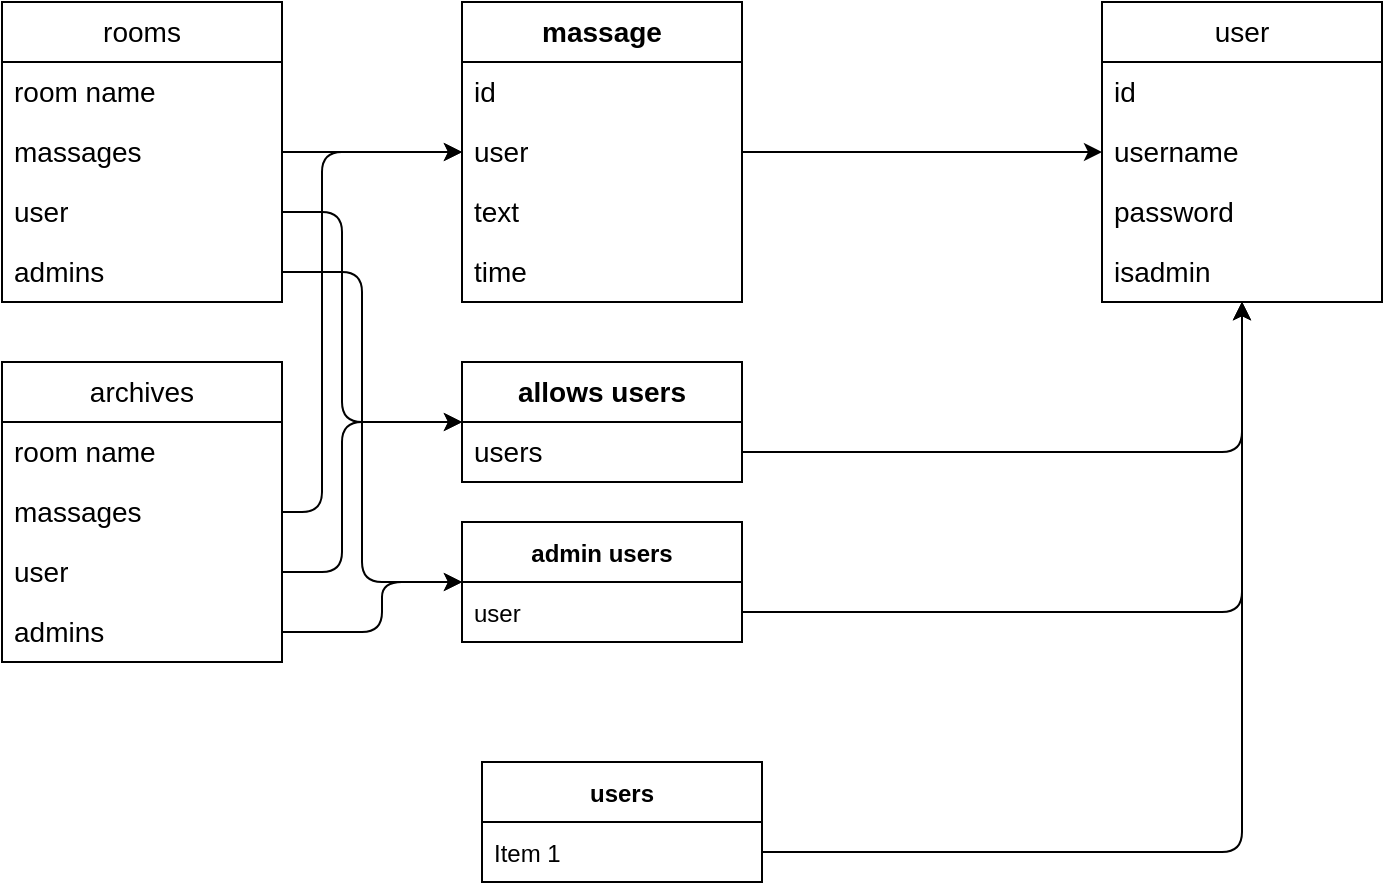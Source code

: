 <mxfile>
    <diagram id="Ml2dGVcdlFa9VVf0Y3eY" name="Page-1">
        <mxGraphModel dx="1112" dy="782" grid="1" gridSize="10" guides="1" tooltips="1" connect="1" arrows="1" fold="1" page="1" pageScale="1" pageWidth="850" pageHeight="1100" math="0" shadow="0">
            <root>
                <mxCell id="0"/>
                <mxCell id="1" parent="0"/>
                <mxCell id="07kP67LV0Qa-peX4RKDk-24" value="rooms" style="swimlane;fontStyle=0;childLayout=stackLayout;horizontal=1;startSize=30;horizontalStack=0;resizeParent=1;resizeParentMax=0;resizeLast=0;collapsible=1;marginBottom=0;whiteSpace=wrap;html=1;strokeColor=default;fontSize=14;fillColor=none;" parent="1" vertex="1">
                    <mxGeometry x="30" y="200" width="140" height="150" as="geometry"/>
                </mxCell>
                <mxCell id="07kP67LV0Qa-peX4RKDk-25" value="room name" style="text;strokeColor=none;fillColor=none;align=left;verticalAlign=middle;spacingLeft=4;spacingRight=4;overflow=hidden;points=[[0,0.5],[1,0.5]];portConstraint=eastwest;rotatable=0;whiteSpace=wrap;html=1;fontSize=14;" parent="07kP67LV0Qa-peX4RKDk-24" vertex="1">
                    <mxGeometry y="30" width="140" height="30" as="geometry"/>
                </mxCell>
                <mxCell id="07kP67LV0Qa-peX4RKDk-26" value="massages" style="text;strokeColor=none;fillColor=none;align=left;verticalAlign=middle;spacingLeft=4;spacingRight=4;overflow=hidden;points=[[0,0.5],[1,0.5]];portConstraint=eastwest;rotatable=0;whiteSpace=wrap;html=1;fontSize=14;" parent="07kP67LV0Qa-peX4RKDk-24" vertex="1">
                    <mxGeometry y="60" width="140" height="30" as="geometry"/>
                </mxCell>
                <mxCell id="QWubxXTpUSNdcqHZoWqp-3" value="user" style="text;strokeColor=none;fillColor=none;align=left;verticalAlign=middle;spacingLeft=4;spacingRight=4;overflow=hidden;points=[[0,0.5],[1,0.5]];portConstraint=eastwest;rotatable=0;whiteSpace=wrap;html=1;fontSize=14;" parent="07kP67LV0Qa-peX4RKDk-24" vertex="1">
                    <mxGeometry y="90" width="140" height="30" as="geometry"/>
                </mxCell>
                <mxCell id="6" value="admins" style="text;strokeColor=none;fillColor=none;align=left;verticalAlign=middle;spacingLeft=4;spacingRight=4;overflow=hidden;points=[[0,0.5],[1,0.5]];portConstraint=eastwest;rotatable=0;whiteSpace=wrap;html=1;fontSize=14;" vertex="1" parent="07kP67LV0Qa-peX4RKDk-24">
                    <mxGeometry y="120" width="140" height="30" as="geometry"/>
                </mxCell>
                <mxCell id="07kP67LV0Qa-peX4RKDk-28" value="&lt;span style=&quot;font-weight: 700;&quot;&gt;allows users&lt;/span&gt;" style="swimlane;fontStyle=0;childLayout=stackLayout;horizontal=1;startSize=30;horizontalStack=0;resizeParent=1;resizeParentMax=0;resizeLast=0;collapsible=1;marginBottom=0;whiteSpace=wrap;html=1;strokeColor=default;fontSize=14;fillColor=none;" parent="1" vertex="1">
                    <mxGeometry x="260" y="380" width="140" height="60" as="geometry"/>
                </mxCell>
                <mxCell id="07kP67LV0Qa-peX4RKDk-29" value="users" style="text;strokeColor=none;fillColor=none;align=left;verticalAlign=middle;spacingLeft=4;spacingRight=4;overflow=hidden;points=[[0,0.5],[1,0.5]];portConstraint=eastwest;rotatable=0;whiteSpace=wrap;html=1;fontSize=14;" parent="07kP67LV0Qa-peX4RKDk-28" vertex="1">
                    <mxGeometry y="30" width="140" height="30" as="geometry"/>
                </mxCell>
                <mxCell id="07kP67LV0Qa-peX4RKDk-32" value="&lt;span style=&quot;font-weight: 700;&quot;&gt;massage&lt;/span&gt;" style="swimlane;fontStyle=0;childLayout=stackLayout;horizontal=1;startSize=30;horizontalStack=0;resizeParent=1;resizeParentMax=0;resizeLast=0;collapsible=1;marginBottom=0;whiteSpace=wrap;html=1;strokeColor=default;fontSize=14;fillColor=none;" parent="1" vertex="1">
                    <mxGeometry x="260" y="200" width="140" height="150" as="geometry"/>
                </mxCell>
                <mxCell id="07kP67LV0Qa-peX4RKDk-33" value="id" style="text;strokeColor=none;fillColor=none;align=left;verticalAlign=middle;spacingLeft=4;spacingRight=4;overflow=hidden;points=[[0,0.5],[1,0.5]];portConstraint=eastwest;rotatable=0;whiteSpace=wrap;html=1;fontSize=14;" parent="07kP67LV0Qa-peX4RKDk-32" vertex="1">
                    <mxGeometry y="30" width="140" height="30" as="geometry"/>
                </mxCell>
                <mxCell id="07kP67LV0Qa-peX4RKDk-34" value="user" style="text;strokeColor=none;fillColor=none;align=left;verticalAlign=middle;spacingLeft=4;spacingRight=4;overflow=hidden;points=[[0,0.5],[1,0.5]];portConstraint=eastwest;rotatable=0;whiteSpace=wrap;html=1;fontSize=14;" parent="07kP67LV0Qa-peX4RKDk-32" vertex="1">
                    <mxGeometry y="60" width="140" height="30" as="geometry"/>
                </mxCell>
                <mxCell id="07kP67LV0Qa-peX4RKDk-35" value="text" style="text;strokeColor=none;fillColor=none;align=left;verticalAlign=middle;spacingLeft=4;spacingRight=4;overflow=hidden;points=[[0,0.5],[1,0.5]];portConstraint=eastwest;rotatable=0;whiteSpace=wrap;html=1;fontSize=14;" parent="07kP67LV0Qa-peX4RKDk-32" vertex="1">
                    <mxGeometry y="90" width="140" height="30" as="geometry"/>
                </mxCell>
                <mxCell id="07kP67LV0Qa-peX4RKDk-41" value="time" style="text;strokeColor=none;fillColor=none;align=left;verticalAlign=middle;spacingLeft=4;spacingRight=4;overflow=hidden;points=[[0,0.5],[1,0.5]];portConstraint=eastwest;rotatable=0;whiteSpace=wrap;html=1;fontSize=14;" parent="07kP67LV0Qa-peX4RKDk-32" vertex="1">
                    <mxGeometry y="120" width="140" height="30" as="geometry"/>
                </mxCell>
                <mxCell id="07kP67LV0Qa-peX4RKDk-42" value="user" style="swimlane;fontStyle=0;childLayout=stackLayout;horizontal=1;startSize=30;horizontalStack=0;resizeParent=1;resizeParentMax=0;resizeLast=0;collapsible=1;marginBottom=0;whiteSpace=wrap;html=1;strokeColor=default;fontSize=14;fillColor=none;" parent="1" vertex="1">
                    <mxGeometry x="580" y="200" width="140" height="150" as="geometry"/>
                </mxCell>
                <mxCell id="07kP67LV0Qa-peX4RKDk-43" value="id" style="text;strokeColor=none;fillColor=none;align=left;verticalAlign=middle;spacingLeft=4;spacingRight=4;overflow=hidden;points=[[0,0.5],[1,0.5]];portConstraint=eastwest;rotatable=0;whiteSpace=wrap;html=1;fontSize=14;" parent="07kP67LV0Qa-peX4RKDk-42" vertex="1">
                    <mxGeometry y="30" width="140" height="30" as="geometry"/>
                </mxCell>
                <mxCell id="07kP67LV0Qa-peX4RKDk-44" value="username" style="text;strokeColor=none;fillColor=none;align=left;verticalAlign=middle;spacingLeft=4;spacingRight=4;overflow=hidden;points=[[0,0.5],[1,0.5]];portConstraint=eastwest;rotatable=0;whiteSpace=wrap;html=1;fontSize=14;" parent="07kP67LV0Qa-peX4RKDk-42" vertex="1">
                    <mxGeometry y="60" width="140" height="30" as="geometry"/>
                </mxCell>
                <mxCell id="07kP67LV0Qa-peX4RKDk-45" value="password" style="text;strokeColor=none;fillColor=none;align=left;verticalAlign=middle;spacingLeft=4;spacingRight=4;overflow=hidden;points=[[0,0.5],[1,0.5]];portConstraint=eastwest;rotatable=0;whiteSpace=wrap;html=1;fontSize=14;" parent="07kP67LV0Qa-peX4RKDk-42" vertex="1">
                    <mxGeometry y="90" width="140" height="30" as="geometry"/>
                </mxCell>
                <mxCell id="QWubxXTpUSNdcqHZoWqp-1" value="isadmin" style="text;strokeColor=none;fillColor=none;align=left;verticalAlign=middle;spacingLeft=4;spacingRight=4;overflow=hidden;points=[[0,0.5],[1,0.5]];portConstraint=eastwest;rotatable=0;whiteSpace=wrap;html=1;fontSize=14;" parent="07kP67LV0Qa-peX4RKDk-42" vertex="1">
                    <mxGeometry y="120" width="140" height="30" as="geometry"/>
                </mxCell>
                <mxCell id="2" value="admin users" style="swimlane;fontStyle=1;childLayout=stackLayout;horizontal=1;startSize=30;horizontalStack=0;resizeParent=1;resizeParentMax=0;resizeLast=0;collapsible=1;marginBottom=0;" vertex="1" parent="1">
                    <mxGeometry x="260" y="460" width="140" height="60" as="geometry"/>
                </mxCell>
                <mxCell id="3" value="user" style="text;strokeColor=none;fillColor=none;align=left;verticalAlign=middle;spacingLeft=4;spacingRight=4;overflow=hidden;points=[[0,0.5],[1,0.5]];portConstraint=eastwest;rotatable=0;" vertex="1" parent="2">
                    <mxGeometry y="30" width="140" height="30" as="geometry"/>
                </mxCell>
                <mxCell id="12" style="edgeStyle=none;html=1;exitX=1;exitY=0.5;exitDx=0;exitDy=0;" edge="1" parent="1" source="07kP67LV0Qa-peX4RKDk-29" target="07kP67LV0Qa-peX4RKDk-42">
                    <mxGeometry relative="1" as="geometry">
                        <Array as="points">
                            <mxPoint x="650" y="425"/>
                        </Array>
                    </mxGeometry>
                </mxCell>
                <mxCell id="14" style="edgeStyle=none;html=1;exitX=1;exitY=0.5;exitDx=0;exitDy=0;" edge="1" parent="1" source="3" target="07kP67LV0Qa-peX4RKDk-42">
                    <mxGeometry relative="1" as="geometry">
                        <Array as="points">
                            <mxPoint x="650" y="505"/>
                        </Array>
                    </mxGeometry>
                </mxCell>
                <mxCell id="15" value="archives" style="swimlane;fontStyle=0;childLayout=stackLayout;horizontal=1;startSize=30;horizontalStack=0;resizeParent=1;resizeParentMax=0;resizeLast=0;collapsible=1;marginBottom=0;whiteSpace=wrap;html=1;strokeColor=default;fontSize=14;fillColor=none;" vertex="1" parent="1">
                    <mxGeometry x="30" y="380" width="140" height="150" as="geometry"/>
                </mxCell>
                <mxCell id="16" value="room name" style="text;strokeColor=none;fillColor=none;align=left;verticalAlign=middle;spacingLeft=4;spacingRight=4;overflow=hidden;points=[[0,0.5],[1,0.5]];portConstraint=eastwest;rotatable=0;whiteSpace=wrap;html=1;fontSize=14;" vertex="1" parent="15">
                    <mxGeometry y="30" width="140" height="30" as="geometry"/>
                </mxCell>
                <mxCell id="17" value="massages" style="text;strokeColor=none;fillColor=none;align=left;verticalAlign=middle;spacingLeft=4;spacingRight=4;overflow=hidden;points=[[0,0.5],[1,0.5]];portConstraint=eastwest;rotatable=0;whiteSpace=wrap;html=1;fontSize=14;" vertex="1" parent="15">
                    <mxGeometry y="60" width="140" height="30" as="geometry"/>
                </mxCell>
                <mxCell id="18" value="user" style="text;strokeColor=none;fillColor=none;align=left;verticalAlign=middle;spacingLeft=4;spacingRight=4;overflow=hidden;points=[[0,0.5],[1,0.5]];portConstraint=eastwest;rotatable=0;whiteSpace=wrap;html=1;fontSize=14;" vertex="1" parent="15">
                    <mxGeometry y="90" width="140" height="30" as="geometry"/>
                </mxCell>
                <mxCell id="19" value="admins" style="text;strokeColor=none;fillColor=none;align=left;verticalAlign=middle;spacingLeft=4;spacingRight=4;overflow=hidden;points=[[0,0.5],[1,0.5]];portConstraint=eastwest;rotatable=0;whiteSpace=wrap;html=1;fontSize=14;" vertex="1" parent="15">
                    <mxGeometry y="120" width="140" height="30" as="geometry"/>
                </mxCell>
                <mxCell id="23" style="edgeStyle=none;html=1;exitX=1;exitY=0.5;exitDx=0;exitDy=0;" edge="1" parent="1" source="07kP67LV0Qa-peX4RKDk-34" target="07kP67LV0Qa-peX4RKDk-42">
                    <mxGeometry relative="1" as="geometry"/>
                </mxCell>
                <mxCell id="24" value="users" style="swimlane;fontStyle=1;childLayout=stackLayout;horizontal=1;startSize=30;horizontalStack=0;resizeParent=1;resizeParentMax=0;resizeLast=0;collapsible=1;marginBottom=0;" vertex="1" parent="1">
                    <mxGeometry x="270" y="580" width="140" height="60" as="geometry"/>
                </mxCell>
                <mxCell id="25" value="Item 1" style="text;strokeColor=none;fillColor=none;align=left;verticalAlign=middle;spacingLeft=4;spacingRight=4;overflow=hidden;points=[[0,0.5],[1,0.5]];portConstraint=eastwest;rotatable=0;" vertex="1" parent="24">
                    <mxGeometry y="30" width="140" height="30" as="geometry"/>
                </mxCell>
                <mxCell id="28" style="edgeStyle=none;html=1;exitX=1;exitY=0.5;exitDx=0;exitDy=0;" edge="1" parent="1" source="25" target="07kP67LV0Qa-peX4RKDk-42">
                    <mxGeometry relative="1" as="geometry">
                        <Array as="points">
                            <mxPoint x="650" y="625"/>
                        </Array>
                    </mxGeometry>
                </mxCell>
                <mxCell id="29" style="edgeStyle=none;html=1;exitX=1;exitY=0.5;exitDx=0;exitDy=0;" edge="1" parent="1" source="07kP67LV0Qa-peX4RKDk-26" target="07kP67LV0Qa-peX4RKDk-32">
                    <mxGeometry relative="1" as="geometry"/>
                </mxCell>
                <mxCell id="30" style="edgeStyle=none;html=1;exitX=1;exitY=0.5;exitDx=0;exitDy=0;" edge="1" parent="1" source="17" target="07kP67LV0Qa-peX4RKDk-32">
                    <mxGeometry relative="1" as="geometry">
                        <Array as="points">
                            <mxPoint x="190" y="455"/>
                            <mxPoint x="190" y="275"/>
                        </Array>
                    </mxGeometry>
                </mxCell>
                <mxCell id="31" style="edgeStyle=none;html=1;exitX=1;exitY=0.5;exitDx=0;exitDy=0;" edge="1" parent="1" source="18" target="07kP67LV0Qa-peX4RKDk-28">
                    <mxGeometry relative="1" as="geometry">
                        <Array as="points">
                            <mxPoint x="200" y="485"/>
                            <mxPoint x="200" y="410"/>
                        </Array>
                    </mxGeometry>
                </mxCell>
                <mxCell id="32" style="edgeStyle=none;html=1;exitX=1;exitY=0.5;exitDx=0;exitDy=0;" edge="1" parent="1" source="QWubxXTpUSNdcqHZoWqp-3" target="07kP67LV0Qa-peX4RKDk-28">
                    <mxGeometry relative="1" as="geometry">
                        <Array as="points">
                            <mxPoint x="200" y="305"/>
                            <mxPoint x="200" y="410"/>
                        </Array>
                    </mxGeometry>
                </mxCell>
                <mxCell id="34" style="edgeStyle=none;html=1;exitX=1;exitY=0.5;exitDx=0;exitDy=0;" edge="1" parent="1" source="6" target="2">
                    <mxGeometry relative="1" as="geometry">
                        <Array as="points">
                            <mxPoint x="210" y="335"/>
                            <mxPoint x="210" y="490"/>
                        </Array>
                    </mxGeometry>
                </mxCell>
                <mxCell id="35" style="edgeStyle=none;html=1;exitX=1;exitY=0.5;exitDx=0;exitDy=0;" edge="1" parent="1" source="19" target="2">
                    <mxGeometry relative="1" as="geometry">
                        <Array as="points">
                            <mxPoint x="220" y="515"/>
                            <mxPoint x="220" y="490"/>
                        </Array>
                    </mxGeometry>
                </mxCell>
            </root>
        </mxGraphModel>
    </diagram>
</mxfile>